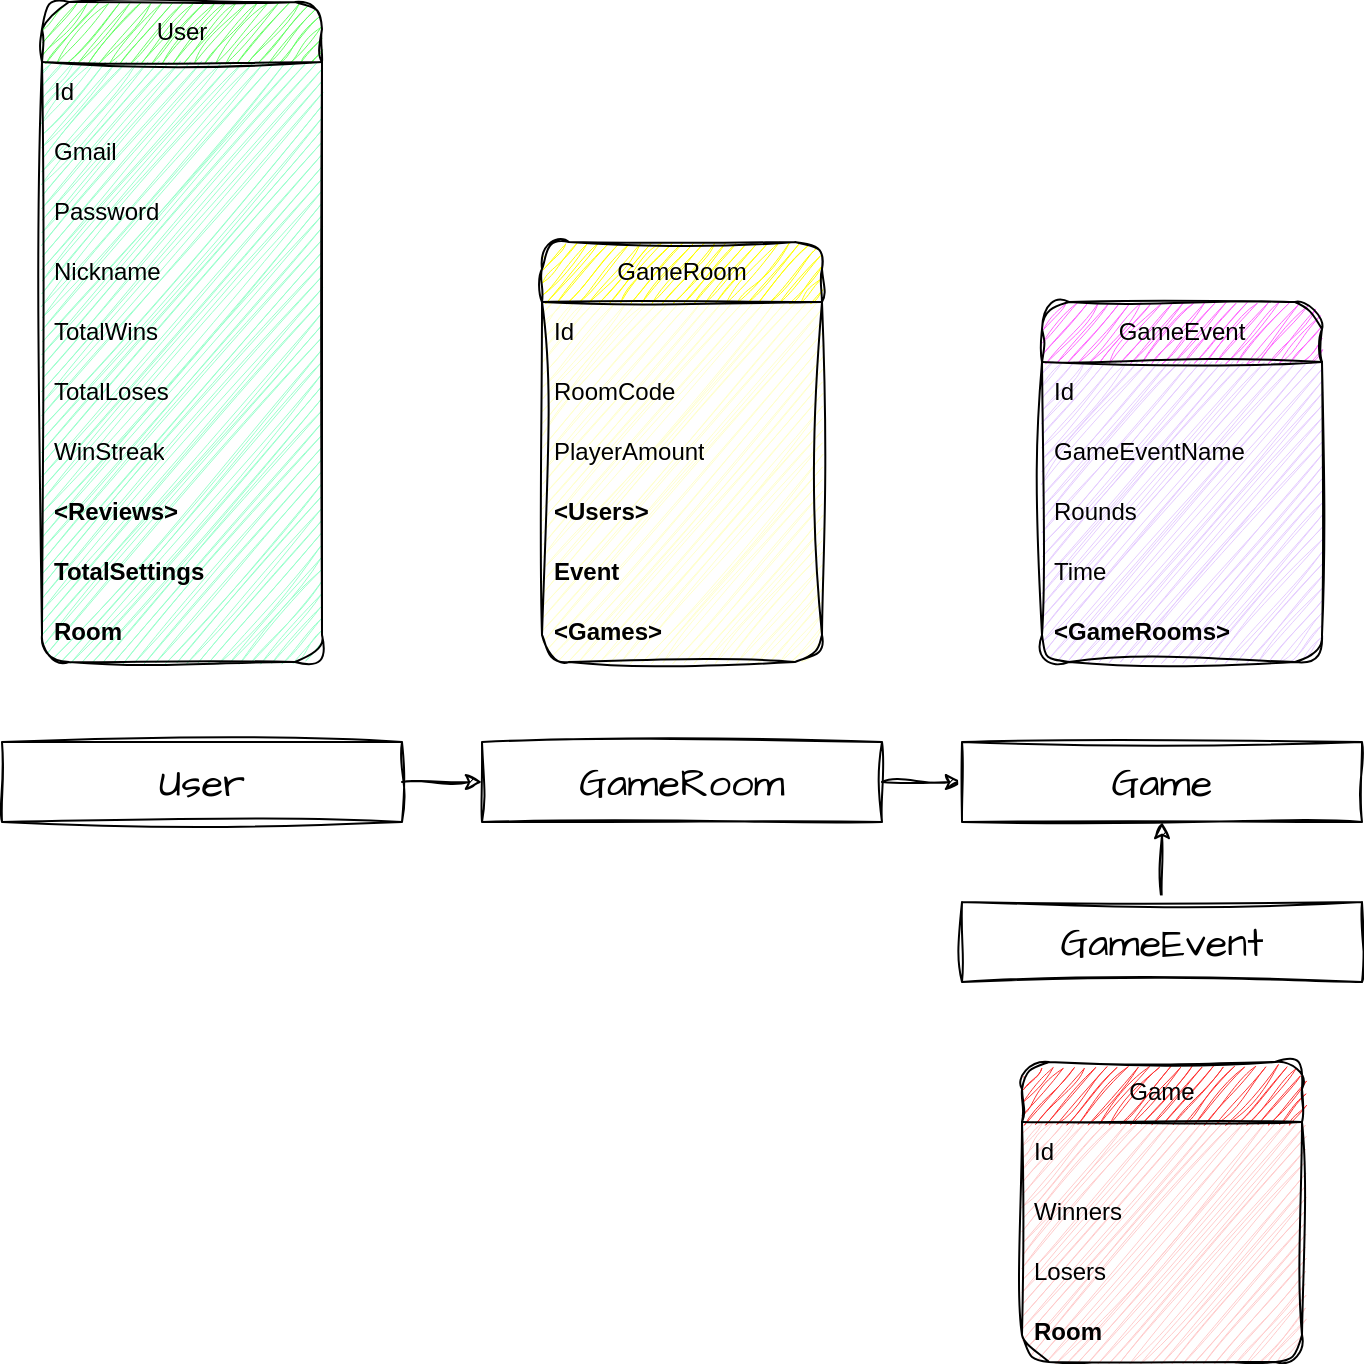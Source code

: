 <mxfile version="22.1.3" type="device">
  <diagram name="Страница — 1" id="1_vWlX6qNDB7Y-9jnv-U">
    <mxGraphModel dx="1395" dy="690" grid="1" gridSize="10" guides="1" tooltips="1" connect="1" arrows="1" fold="1" page="1" pageScale="1" pageWidth="827" pageHeight="1169" math="0" shadow="0">
      <root>
        <mxCell id="0" />
        <mxCell id="1" parent="0" />
        <mxCell id="HE1fPIG9rekOJW1Cb98c-1" value="User" style="swimlane;fontStyle=0;childLayout=stackLayout;horizontal=1;startSize=30;horizontalStack=0;resizeParent=1;resizeParentMax=0;resizeLast=0;collapsible=1;marginBottom=0;whiteSpace=wrap;html=1;swimlaneFillColor=#99FFCC;sketch=1;curveFitting=1;jiggle=2;rounded=1;fillColor=#66FF66;" parent="1" vertex="1">
          <mxGeometry x="100" y="70" width="140" height="330" as="geometry" />
        </mxCell>
        <mxCell id="HE1fPIG9rekOJW1Cb98c-2" value="Id" style="text;strokeColor=none;fillColor=none;align=left;verticalAlign=middle;spacingLeft=4;spacingRight=4;overflow=hidden;points=[[0,0.5],[1,0.5]];portConstraint=eastwest;rotatable=0;whiteSpace=wrap;html=1;sketch=1;curveFitting=1;jiggle=2;rounded=1;" parent="HE1fPIG9rekOJW1Cb98c-1" vertex="1">
          <mxGeometry y="30" width="140" height="30" as="geometry" />
        </mxCell>
        <mxCell id="HE1fPIG9rekOJW1Cb98c-3" value="Gmail" style="text;strokeColor=none;fillColor=none;align=left;verticalAlign=middle;spacingLeft=4;spacingRight=4;overflow=hidden;points=[[0,0.5],[1,0.5]];portConstraint=eastwest;rotatable=0;whiteSpace=wrap;html=1;sketch=1;curveFitting=1;jiggle=2;rounded=1;" parent="HE1fPIG9rekOJW1Cb98c-1" vertex="1">
          <mxGeometry y="60" width="140" height="30" as="geometry" />
        </mxCell>
        <mxCell id="HE1fPIG9rekOJW1Cb98c-4" value="Password" style="text;strokeColor=none;fillColor=none;align=left;verticalAlign=middle;spacingLeft=4;spacingRight=4;overflow=hidden;points=[[0,0.5],[1,0.5]];portConstraint=eastwest;rotatable=0;whiteSpace=wrap;html=1;sketch=1;curveFitting=1;jiggle=2;rounded=1;" parent="HE1fPIG9rekOJW1Cb98c-1" vertex="1">
          <mxGeometry y="90" width="140" height="30" as="geometry" />
        </mxCell>
        <mxCell id="HE1fPIG9rekOJW1Cb98c-5" value="Nickname" style="text;strokeColor=none;fillColor=none;align=left;verticalAlign=middle;spacingLeft=4;spacingRight=4;overflow=hidden;points=[[0,0.5],[1,0.5]];portConstraint=eastwest;rotatable=0;whiteSpace=wrap;html=1;sketch=1;curveFitting=1;jiggle=2;rounded=1;" parent="HE1fPIG9rekOJW1Cb98c-1" vertex="1">
          <mxGeometry y="120" width="140" height="30" as="geometry" />
        </mxCell>
        <mxCell id="HE1fPIG9rekOJW1Cb98c-9" value="TotalWins" style="text;strokeColor=none;fillColor=none;align=left;verticalAlign=middle;spacingLeft=4;spacingRight=4;overflow=hidden;points=[[0,0.5],[1,0.5]];portConstraint=eastwest;rotatable=0;whiteSpace=wrap;html=1;sketch=1;curveFitting=1;jiggle=2;rounded=1;" parent="HE1fPIG9rekOJW1Cb98c-1" vertex="1">
          <mxGeometry y="150" width="140" height="30" as="geometry" />
        </mxCell>
        <mxCell id="HE1fPIG9rekOJW1Cb98c-10" value="TotalLoses" style="text;strokeColor=none;fillColor=none;align=left;verticalAlign=middle;spacingLeft=4;spacingRight=4;overflow=hidden;points=[[0,0.5],[1,0.5]];portConstraint=eastwest;rotatable=0;whiteSpace=wrap;html=1;sketch=1;curveFitting=1;jiggle=2;rounded=1;" parent="HE1fPIG9rekOJW1Cb98c-1" vertex="1">
          <mxGeometry y="180" width="140" height="30" as="geometry" />
        </mxCell>
        <mxCell id="HE1fPIG9rekOJW1Cb98c-11" value="WinStreak" style="text;strokeColor=none;fillColor=none;align=left;verticalAlign=middle;spacingLeft=4;spacingRight=4;overflow=hidden;points=[[0,0.5],[1,0.5]];portConstraint=eastwest;rotatable=0;whiteSpace=wrap;html=1;sketch=1;curveFitting=1;jiggle=2;rounded=1;" parent="HE1fPIG9rekOJW1Cb98c-1" vertex="1">
          <mxGeometry y="210" width="140" height="30" as="geometry" />
        </mxCell>
        <mxCell id="UcrAQfZ7vyxbdROIzqdN-2" value="&lt;b&gt;&amp;lt;Reviews&amp;gt;&lt;/b&gt;" style="text;strokeColor=none;fillColor=none;align=left;verticalAlign=middle;spacingLeft=4;spacingRight=4;overflow=hidden;points=[[0,0.5],[1,0.5]];portConstraint=eastwest;rotatable=0;whiteSpace=wrap;html=1;sketch=1;curveFitting=1;jiggle=2;rounded=1;" parent="HE1fPIG9rekOJW1Cb98c-1" vertex="1">
          <mxGeometry y="240" width="140" height="30" as="geometry" />
        </mxCell>
        <mxCell id="UcrAQfZ7vyxbdROIzqdN-3" value="&lt;b&gt;TotalSettings&lt;/b&gt;" style="text;strokeColor=none;fillColor=none;align=left;verticalAlign=middle;spacingLeft=4;spacingRight=4;overflow=hidden;points=[[0,0.5],[1,0.5]];portConstraint=eastwest;rotatable=0;whiteSpace=wrap;html=1;sketch=1;curveFitting=1;jiggle=2;rounded=1;" parent="HE1fPIG9rekOJW1Cb98c-1" vertex="1">
          <mxGeometry y="270" width="140" height="30" as="geometry" />
        </mxCell>
        <mxCell id="UcrAQfZ7vyxbdROIzqdN-22" value="&lt;b&gt;Room&lt;/b&gt;" style="text;strokeColor=none;fillColor=none;align=left;verticalAlign=middle;spacingLeft=4;spacingRight=4;overflow=hidden;points=[[0,0.5],[1,0.5]];portConstraint=eastwest;rotatable=0;whiteSpace=wrap;html=1;sketch=1;curveFitting=1;jiggle=2;rounded=1;" parent="HE1fPIG9rekOJW1Cb98c-1" vertex="1">
          <mxGeometry y="300" width="140" height="30" as="geometry" />
        </mxCell>
        <mxCell id="HE1fPIG9rekOJW1Cb98c-21" value="GameRoom" style="swimlane;fontStyle=0;childLayout=stackLayout;horizontal=1;startSize=30;horizontalStack=0;resizeParent=1;resizeParentMax=0;resizeLast=0;collapsible=1;marginBottom=0;whiteSpace=wrap;html=1;swimlaneFillColor=#FFFFCC;sketch=1;curveFitting=1;jiggle=2;rounded=1;fillColor=#FFFF00;" parent="1" vertex="1">
          <mxGeometry x="350" y="190" width="140" height="210" as="geometry" />
        </mxCell>
        <mxCell id="HE1fPIG9rekOJW1Cb98c-22" value="Id" style="text;strokeColor=none;fillColor=none;align=left;verticalAlign=middle;spacingLeft=4;spacingRight=4;overflow=hidden;points=[[0,0.5],[1,0.5]];portConstraint=eastwest;rotatable=0;whiteSpace=wrap;html=1;sketch=1;curveFitting=1;jiggle=2;rounded=1;" parent="HE1fPIG9rekOJW1Cb98c-21" vertex="1">
          <mxGeometry y="30" width="140" height="30" as="geometry" />
        </mxCell>
        <mxCell id="UcrAQfZ7vyxbdROIzqdN-54" value="RoomCode" style="text;strokeColor=none;fillColor=none;align=left;verticalAlign=middle;spacingLeft=4;spacingRight=4;overflow=hidden;points=[[0,0.5],[1,0.5]];portConstraint=eastwest;rotatable=0;whiteSpace=wrap;html=1;sketch=1;curveFitting=1;jiggle=2;rounded=1;" parent="HE1fPIG9rekOJW1Cb98c-21" vertex="1">
          <mxGeometry y="60" width="140" height="30" as="geometry" />
        </mxCell>
        <mxCell id="HE1fPIG9rekOJW1Cb98c-37" value="PlayerAmount" style="text;strokeColor=none;fillColor=none;align=left;verticalAlign=middle;spacingLeft=4;spacingRight=4;overflow=hidden;points=[[0,0.5],[1,0.5]];portConstraint=eastwest;rotatable=0;whiteSpace=wrap;html=1;sketch=1;curveFitting=1;jiggle=2;rounded=1;" parent="HE1fPIG9rekOJW1Cb98c-21" vertex="1">
          <mxGeometry y="90" width="140" height="30" as="geometry" />
        </mxCell>
        <mxCell id="UcrAQfZ7vyxbdROIzqdN-20" value="&lt;b&gt;&amp;lt;Users&amp;gt;&lt;/b&gt;" style="text;strokeColor=none;fillColor=none;align=left;verticalAlign=middle;spacingLeft=4;spacingRight=4;overflow=hidden;points=[[0,0.5],[1,0.5]];portConstraint=eastwest;rotatable=0;whiteSpace=wrap;html=1;sketch=1;curveFitting=1;jiggle=2;rounded=1;" parent="HE1fPIG9rekOJW1Cb98c-21" vertex="1">
          <mxGeometry y="120" width="140" height="30" as="geometry" />
        </mxCell>
        <mxCell id="UcrAQfZ7vyxbdROIzqdN-24" value="&lt;b&gt;Event&lt;/b&gt;" style="text;strokeColor=none;fillColor=none;align=left;verticalAlign=middle;spacingLeft=4;spacingRight=4;overflow=hidden;points=[[0,0.5],[1,0.5]];portConstraint=eastwest;rotatable=0;whiteSpace=wrap;html=1;sketch=1;curveFitting=1;jiggle=2;rounded=1;" parent="HE1fPIG9rekOJW1Cb98c-21" vertex="1">
          <mxGeometry y="150" width="140" height="30" as="geometry" />
        </mxCell>
        <mxCell id="a1MhqljtxY9yNocG2gbd-4" value="&lt;b&gt;&amp;lt;Games&amp;gt;&lt;/b&gt;" style="text;strokeColor=none;fillColor=none;align=left;verticalAlign=middle;spacingLeft=4;spacingRight=4;overflow=hidden;points=[[0,0.5],[1,0.5]];portConstraint=eastwest;rotatable=0;whiteSpace=wrap;html=1;sketch=1;curveFitting=1;jiggle=2;rounded=1;" parent="HE1fPIG9rekOJW1Cb98c-21" vertex="1">
          <mxGeometry y="180" width="140" height="30" as="geometry" />
        </mxCell>
        <mxCell id="HE1fPIG9rekOJW1Cb98c-27" value="GameEvent" style="swimlane;fontStyle=0;childLayout=stackLayout;horizontal=1;startSize=30;horizontalStack=0;resizeParent=1;resizeParentMax=0;resizeLast=0;collapsible=1;marginBottom=0;whiteSpace=wrap;html=1;swimlaneFillColor=#E5CCFF;sketch=1;curveFitting=1;jiggle=2;rounded=1;fillColor=#FF66FF;" parent="1" vertex="1">
          <mxGeometry x="600" y="220" width="140" height="180" as="geometry" />
        </mxCell>
        <mxCell id="HE1fPIG9rekOJW1Cb98c-28" value="Id" style="text;strokeColor=none;fillColor=none;align=left;verticalAlign=middle;spacingLeft=4;spacingRight=4;overflow=hidden;points=[[0,0.5],[1,0.5]];portConstraint=eastwest;rotatable=0;whiteSpace=wrap;html=1;sketch=1;curveFitting=1;jiggle=2;rounded=1;" parent="HE1fPIG9rekOJW1Cb98c-27" vertex="1">
          <mxGeometry y="30" width="140" height="30" as="geometry" />
        </mxCell>
        <mxCell id="HE1fPIG9rekOJW1Cb98c-29" value="GameEventName" style="text;strokeColor=none;fillColor=none;align=left;verticalAlign=middle;spacingLeft=4;spacingRight=4;overflow=hidden;points=[[0,0.5],[1,0.5]];portConstraint=eastwest;rotatable=0;whiteSpace=wrap;html=1;sketch=1;curveFitting=1;jiggle=2;rounded=1;" parent="HE1fPIG9rekOJW1Cb98c-27" vertex="1">
          <mxGeometry y="60" width="140" height="30" as="geometry" />
        </mxCell>
        <mxCell id="HE1fPIG9rekOJW1Cb98c-31" value="Rounds" style="text;strokeColor=none;fillColor=none;align=left;verticalAlign=middle;spacingLeft=4;spacingRight=4;overflow=hidden;points=[[0,0.5],[1,0.5]];portConstraint=eastwest;rotatable=0;whiteSpace=wrap;html=1;sketch=1;curveFitting=1;jiggle=2;rounded=1;" parent="HE1fPIG9rekOJW1Cb98c-27" vertex="1">
          <mxGeometry y="90" width="140" height="30" as="geometry" />
        </mxCell>
        <mxCell id="HE1fPIG9rekOJW1Cb98c-30" value="Time" style="text;strokeColor=none;fillColor=none;align=left;verticalAlign=middle;spacingLeft=4;spacingRight=4;overflow=hidden;points=[[0,0.5],[1,0.5]];portConstraint=eastwest;rotatable=0;whiteSpace=wrap;html=1;sketch=1;curveFitting=1;jiggle=2;rounded=1;" parent="HE1fPIG9rekOJW1Cb98c-27" vertex="1">
          <mxGeometry y="120" width="140" height="30" as="geometry" />
        </mxCell>
        <mxCell id="UcrAQfZ7vyxbdROIzqdN-43" value="&lt;b&gt;&amp;lt;GameRooms&amp;gt;&lt;/b&gt;" style="text;strokeColor=none;fillColor=none;align=left;verticalAlign=middle;spacingLeft=4;spacingRight=4;overflow=hidden;points=[[0,0.5],[1,0.5]];portConstraint=eastwest;rotatable=0;whiteSpace=wrap;html=1;sketch=1;curveFitting=1;jiggle=2;rounded=1;" parent="HE1fPIG9rekOJW1Cb98c-27" vertex="1">
          <mxGeometry y="150" width="140" height="30" as="geometry" />
        </mxCell>
        <mxCell id="UcrAQfZ7vyxbdROIzqdN-14" value="" style="edgeStyle=orthogonalEdgeStyle;rounded=0;sketch=1;hachureGap=4;jiggle=2;curveFitting=1;orthogonalLoop=1;jettySize=auto;html=1;fontFamily=Architects Daughter;fontSource=https%3A%2F%2Ffonts.googleapis.com%2Fcss%3Ffamily%3DArchitects%2BDaughter;fontSize=16;exitX=1;exitY=0.5;exitDx=0;exitDy=0;entryX=0;entryY=0.5;entryDx=0;entryDy=0;" parent="1" source="UcrAQfZ7vyxbdROIzqdN-4" target="UcrAQfZ7vyxbdROIzqdN-8" edge="1">
          <mxGeometry relative="1" as="geometry">
            <mxPoint x="450" y="540" as="sourcePoint" />
            <mxPoint x="440" y="580" as="targetPoint" />
          </mxGeometry>
        </mxCell>
        <mxCell id="UcrAQfZ7vyxbdROIzqdN-4" value="User" style="rounded=0;whiteSpace=wrap;html=1;sketch=1;hachureGap=4;jiggle=2;curveFitting=1;fontFamily=Architects Daughter;fontSource=https%3A%2F%2Ffonts.googleapis.com%2Fcss%3Ffamily%3DArchitects%2BDaughter;fontSize=20;" parent="1" vertex="1">
          <mxGeometry x="80" y="440" width="200" height="40" as="geometry" />
        </mxCell>
        <mxCell id="m06OcviDIbmnd7MMp4RJ-4" value="" style="edgeStyle=orthogonalEdgeStyle;rounded=0;sketch=1;hachureGap=4;jiggle=2;curveFitting=1;orthogonalLoop=1;jettySize=auto;html=1;fontFamily=Architects Daughter;fontSource=https%3A%2F%2Ffonts.googleapis.com%2Fcss%3Ffamily%3DArchitects%2BDaughter;fontSize=16;" parent="1" source="UcrAQfZ7vyxbdROIzqdN-8" target="UcrAQfZ7vyxbdROIzqdN-9" edge="1">
          <mxGeometry relative="1" as="geometry" />
        </mxCell>
        <mxCell id="UcrAQfZ7vyxbdROIzqdN-8" value="GameRoom" style="rounded=0;whiteSpace=wrap;html=1;sketch=1;hachureGap=4;jiggle=2;curveFitting=1;fontFamily=Architects Daughter;fontSource=https%3A%2F%2Ffonts.googleapis.com%2Fcss%3Ffamily%3DArchitects%2BDaughter;fontSize=20;" parent="1" vertex="1">
          <mxGeometry x="320" y="440" width="200" height="40" as="geometry" />
        </mxCell>
        <mxCell id="UcrAQfZ7vyxbdROIzqdN-9" value="Game" style="rounded=0;whiteSpace=wrap;html=1;sketch=1;hachureGap=4;jiggle=2;curveFitting=1;fontFamily=Architects Daughter;fontSource=https%3A%2F%2Ffonts.googleapis.com%2Fcss%3Ffamily%3DArchitects%2BDaughter;fontSize=20;" parent="1" vertex="1">
          <mxGeometry x="560" y="440" width="200" height="40" as="geometry" />
        </mxCell>
        <mxCell id="m06OcviDIbmnd7MMp4RJ-7" value="" style="edgeStyle=orthogonalEdgeStyle;rounded=0;sketch=1;hachureGap=4;jiggle=2;curveFitting=1;orthogonalLoop=1;jettySize=auto;html=1;fontFamily=Architects Daughter;fontSource=https%3A%2F%2Ffonts.googleapis.com%2Fcss%3Ffamily%3DArchitects%2BDaughter;fontSize=16;" parent="1" source="UcrAQfZ7vyxbdROIzqdN-10" target="UcrAQfZ7vyxbdROIzqdN-9" edge="1">
          <mxGeometry relative="1" as="geometry" />
        </mxCell>
        <mxCell id="UcrAQfZ7vyxbdROIzqdN-10" value="GameEvent" style="rounded=0;whiteSpace=wrap;html=1;sketch=1;hachureGap=4;jiggle=2;curveFitting=1;fontFamily=Architects Daughter;fontSource=https%3A%2F%2Ffonts.googleapis.com%2Fcss%3Ffamily%3DArchitects%2BDaughter;fontSize=20;" parent="1" vertex="1">
          <mxGeometry x="560" y="520" width="200" height="40" as="geometry" />
        </mxCell>
        <mxCell id="UcrAQfZ7vyxbdROIzqdN-31" value="Game" style="swimlane;fontStyle=0;childLayout=stackLayout;horizontal=1;startSize=30;horizontalStack=0;resizeParent=1;resizeParentMax=0;resizeLast=0;collapsible=1;marginBottom=0;whiteSpace=wrap;html=1;swimlaneFillColor=#FFCCCC;sketch=1;curveFitting=1;jiggle=2;rounded=1;fillColor=#FF3333;" parent="1" vertex="1">
          <mxGeometry x="590" y="600" width="140" height="150" as="geometry" />
        </mxCell>
        <mxCell id="UcrAQfZ7vyxbdROIzqdN-32" value="Id" style="text;strokeColor=none;fillColor=none;align=left;verticalAlign=middle;spacingLeft=4;spacingRight=4;overflow=hidden;points=[[0,0.5],[1,0.5]];portConstraint=eastwest;rotatable=0;whiteSpace=wrap;html=1;sketch=1;curveFitting=1;jiggle=2;rounded=1;" parent="UcrAQfZ7vyxbdROIzqdN-31" vertex="1">
          <mxGeometry y="30" width="140" height="30" as="geometry" />
        </mxCell>
        <mxCell id="UcrAQfZ7vyxbdROIzqdN-42" value="Winners" style="text;strokeColor=none;fillColor=none;align=left;verticalAlign=middle;spacingLeft=4;spacingRight=4;overflow=hidden;points=[[0,0.5],[1,0.5]];portConstraint=eastwest;rotatable=0;whiteSpace=wrap;html=1;sketch=1;curveFitting=1;jiggle=2;rounded=1;" parent="UcrAQfZ7vyxbdROIzqdN-31" vertex="1">
          <mxGeometry y="60" width="140" height="30" as="geometry" />
        </mxCell>
        <mxCell id="a1MhqljtxY9yNocG2gbd-1" value="Losers" style="text;strokeColor=none;fillColor=none;align=left;verticalAlign=middle;spacingLeft=4;spacingRight=4;overflow=hidden;points=[[0,0.5],[1,0.5]];portConstraint=eastwest;rotatable=0;whiteSpace=wrap;html=1;sketch=1;curveFitting=1;jiggle=2;rounded=1;" parent="UcrAQfZ7vyxbdROIzqdN-31" vertex="1">
          <mxGeometry y="90" width="140" height="30" as="geometry" />
        </mxCell>
        <mxCell id="UcrAQfZ7vyxbdROIzqdN-23" value="&lt;b&gt;Room&lt;/b&gt;" style="text;strokeColor=none;fillColor=none;align=left;verticalAlign=middle;spacingLeft=4;spacingRight=4;overflow=hidden;points=[[0,0.5],[1,0.5]];portConstraint=eastwest;rotatable=0;whiteSpace=wrap;html=1;sketch=1;curveFitting=1;jiggle=2;rounded=1;" parent="UcrAQfZ7vyxbdROIzqdN-31" vertex="1">
          <mxGeometry y="120" width="140" height="30" as="geometry" />
        </mxCell>
      </root>
    </mxGraphModel>
  </diagram>
</mxfile>
